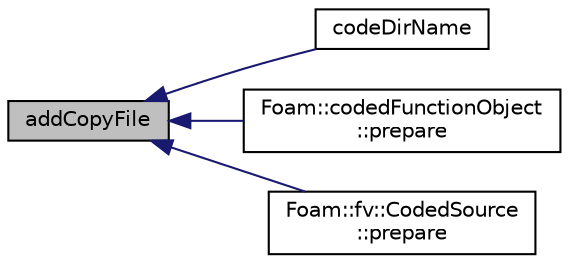 digraph "addCopyFile"
{
  bgcolor="transparent";
  edge [fontname="Helvetica",fontsize="10",labelfontname="Helvetica",labelfontsize="10"];
  node [fontname="Helvetica",fontsize="10",shape=record];
  rankdir="LR";
  Node1 [label="addCopyFile",height=0.2,width=0.4,color="black", fillcolor="grey75", style="filled", fontcolor="black"];
  Node1 -> Node2 [dir="back",color="midnightblue",fontsize="10",style="solid",fontname="Helvetica"];
  Node2 [label="codeDirName",height=0.2,width=0.4,color="black",URL="$a00595.html#a9dde26399656a693ab209ee4a0eece6a",tooltip="Return the code-dirname. "];
  Node1 -> Node3 [dir="back",color="midnightblue",fontsize="10",style="solid",fontname="Helvetica"];
  Node3 [label="Foam::codedFunctionObject\l::prepare",height=0.2,width=0.4,color="black",URL="$a00306.html#a690705b8ff660cc2f986867bdf783564",tooltip="Adapt the context for the current object. "];
  Node1 -> Node4 [dir="back",color="midnightblue",fontsize="10",style="solid",fontname="Helvetica"];
  Node4 [label="Foam::fv::CodedSource\l::prepare",height=0.2,width=0.4,color="black",URL="$a00308.html#a690705b8ff660cc2f986867bdf783564",tooltip="Adapt the context for the current object. "];
}
